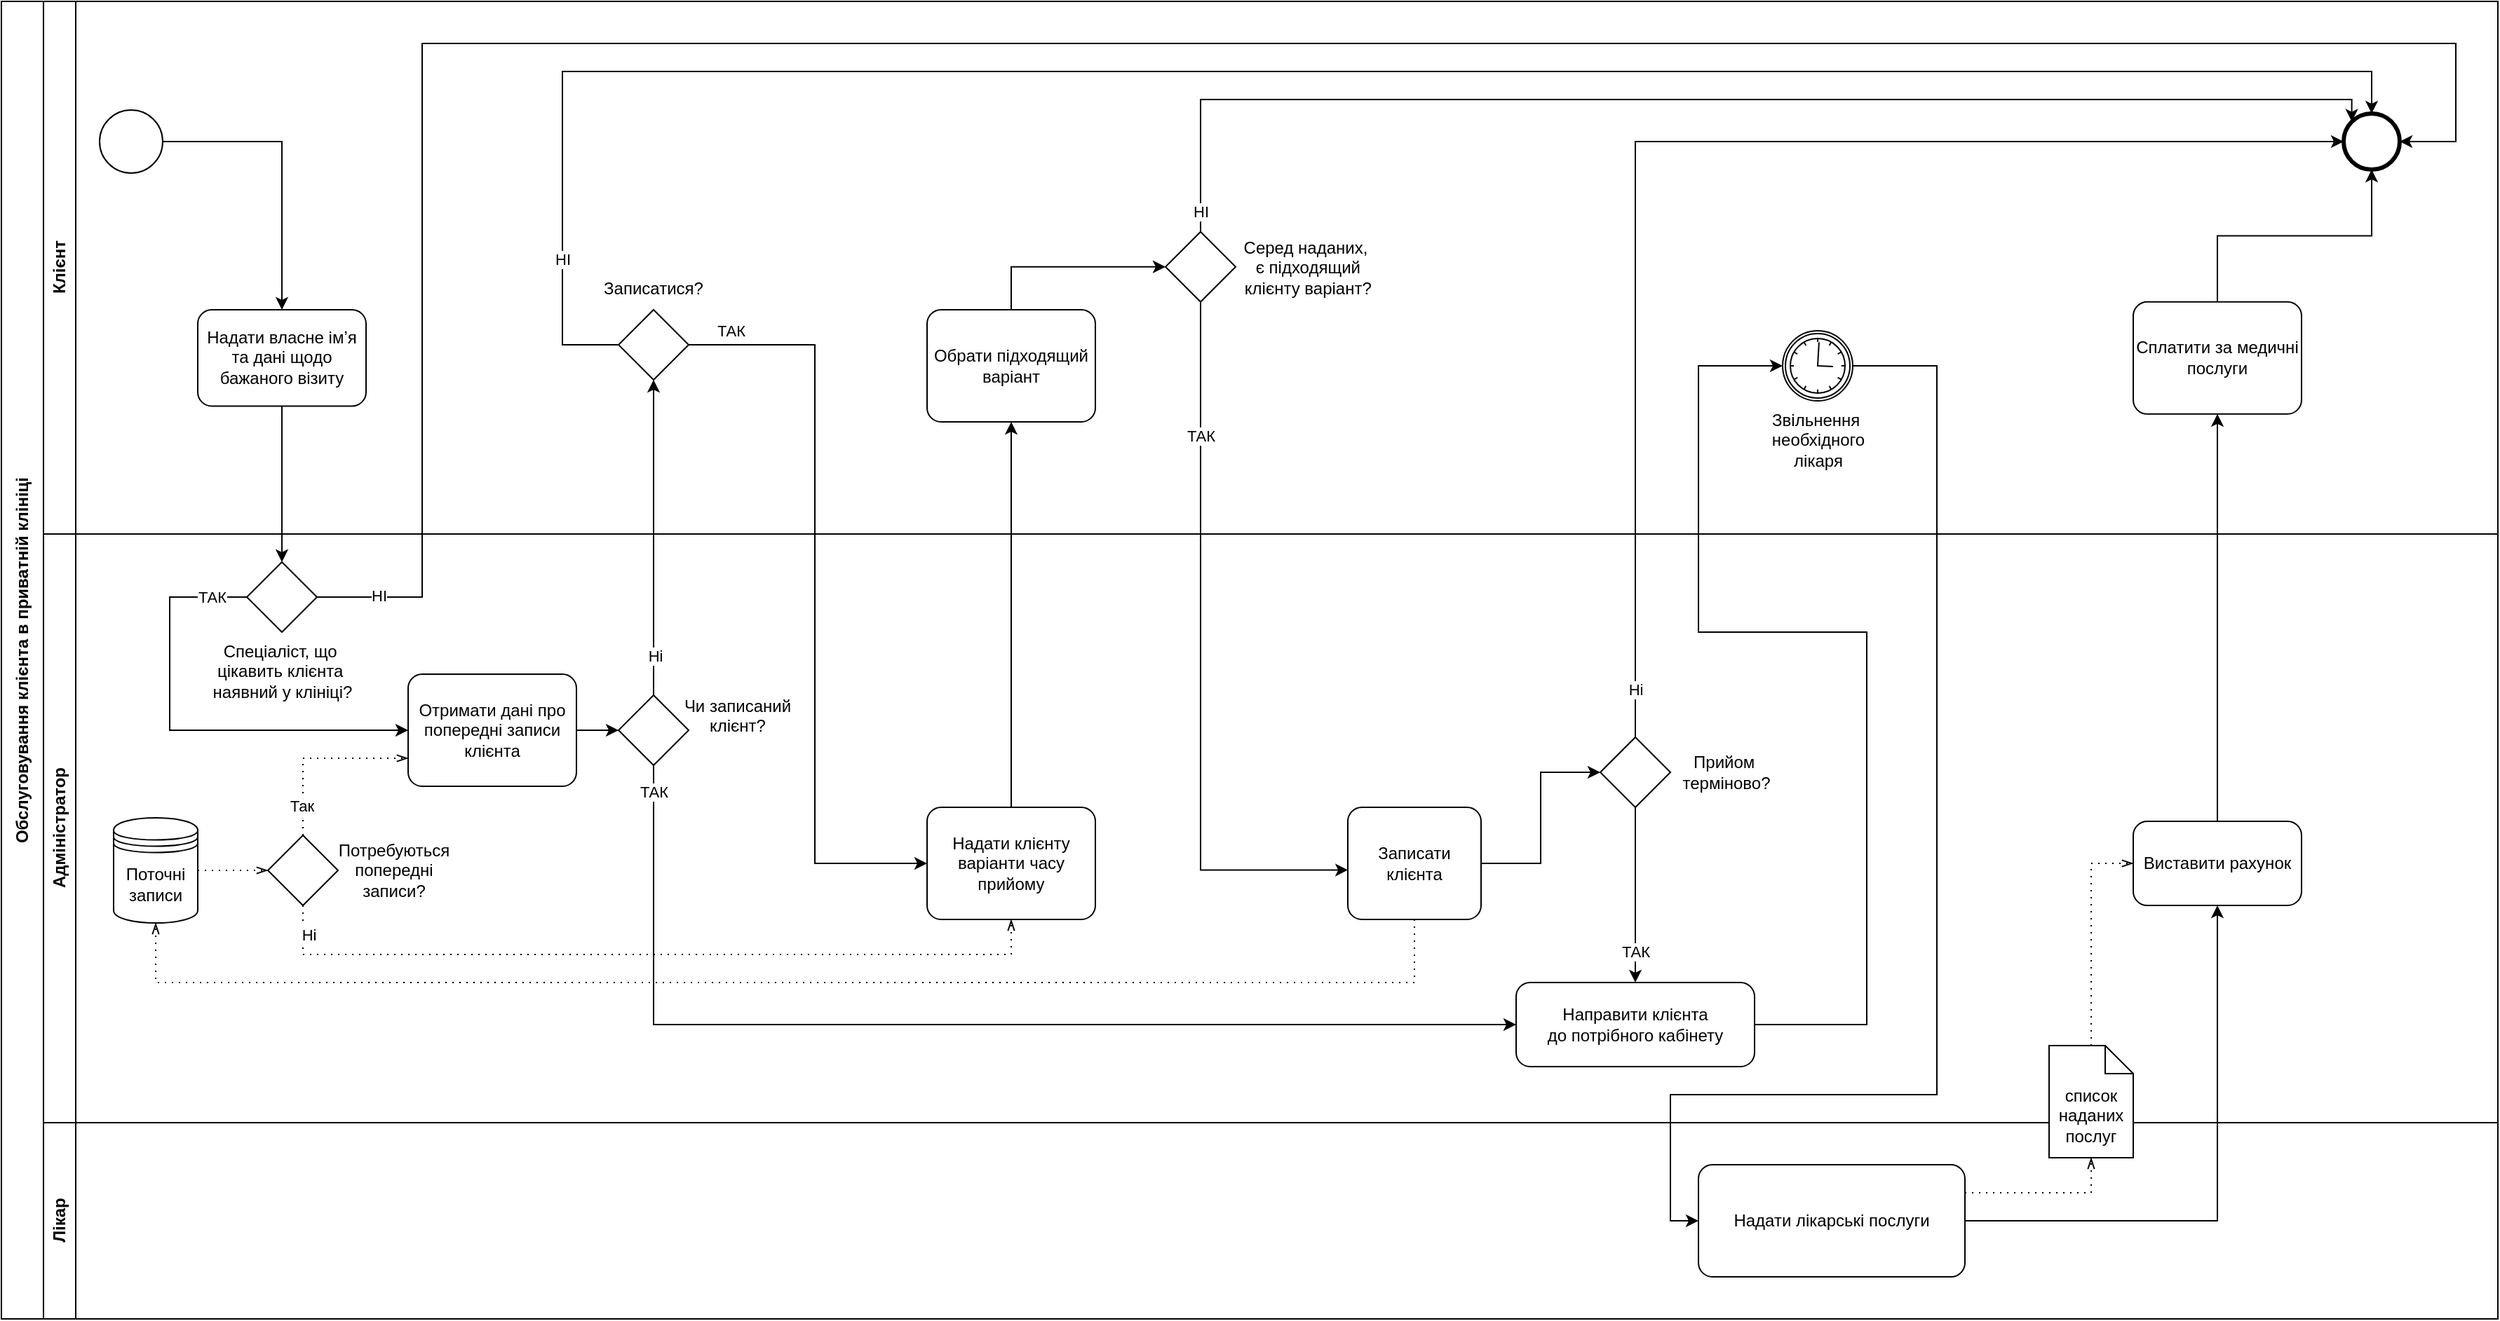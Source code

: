 <mxfile version="24.8.0">
  <diagram name="Page-1" id="MSCW-9dE7qh8vfJJj044">
    <mxGraphModel dx="2950" dy="1054" grid="1" gridSize="10" guides="1" tooltips="1" connect="1" arrows="1" fold="1" page="1" pageScale="1" pageWidth="850" pageHeight="1100" background="#FFFFFF" math="0" shadow="0">
      <root>
        <mxCell id="0" />
        <mxCell id="1" parent="0" />
        <mxCell id="xjrHw5djb0DCYXlBwaf7-1" value="Обслуговування клієнта в приватній клініці" style="swimlane;horizontal=0;whiteSpace=wrap;html=1;startSize=30;" parent="1" vertex="1">
          <mxGeometry x="-850" y="80" width="1780" height="940" as="geometry" />
        </mxCell>
        <mxCell id="xjrHw5djb0DCYXlBwaf7-5" value="Лікар" style="swimlane;horizontal=0;whiteSpace=wrap;html=1;" parent="xjrHw5djb0DCYXlBwaf7-1" vertex="1">
          <mxGeometry x="30" y="800" width="1750" height="140" as="geometry" />
        </mxCell>
        <mxCell id="xjrHw5djb0DCYXlBwaf7-60" value="Надати лікарські послуги" style="points=[[0.25,0,0],[0.5,0,0],[0.75,0,0],[1,0.25,0],[1,0.5,0],[1,0.75,0],[0.75,1,0],[0.5,1,0],[0.25,1,0],[0,0.75,0],[0,0.5,0],[0,0.25,0]];shape=mxgraph.bpmn.task;whiteSpace=wrap;rectStyle=rounded;size=10;html=1;container=1;expand=0;collapsible=0;taskMarker=abstract;" parent="xjrHw5djb0DCYXlBwaf7-5" vertex="1">
          <mxGeometry x="1180" y="30" width="190" height="80" as="geometry" />
        </mxCell>
        <mxCell id="xjrHw5djb0DCYXlBwaf7-69" style="edgeStyle=orthogonalEdgeStyle;rounded=0;orthogonalLoop=1;jettySize=auto;html=1;entryX=0.5;entryY=1;entryDx=0;entryDy=0;entryPerimeter=0;" parent="xjrHw5djb0DCYXlBwaf7-1" source="xjrHw5djb0DCYXlBwaf7-60" target="xjrHw5djb0DCYXlBwaf7-68" edge="1">
          <mxGeometry relative="1" as="geometry" />
        </mxCell>
        <mxCell id="xjrHw5djb0DCYXlBwaf7-76" style="edgeStyle=orthogonalEdgeStyle;rounded=0;orthogonalLoop=1;jettySize=auto;html=1;exitX=1;exitY=0.5;exitDx=0;exitDy=0;exitPerimeter=0;entryX=0;entryY=0.5;entryDx=0;entryDy=0;entryPerimeter=0;" parent="xjrHw5djb0DCYXlBwaf7-1" source="xjrHw5djb0DCYXlBwaf7-74" target="xjrHw5djb0DCYXlBwaf7-60" edge="1">
          <mxGeometry relative="1" as="geometry">
            <Array as="points">
              <mxPoint x="1380" y="260" />
              <mxPoint x="1380" y="780" />
              <mxPoint x="1190" y="780" />
              <mxPoint x="1190" y="870" />
            </Array>
          </mxGeometry>
        </mxCell>
        <mxCell id="xjrHw5djb0DCYXlBwaf7-171" style="edgeStyle=orthogonalEdgeStyle;rounded=0;orthogonalLoop=1;jettySize=auto;html=1;exitX=0.5;exitY=0;exitDx=0;exitDy=0;exitPerimeter=0;entryX=0.5;entryY=1;entryDx=0;entryDy=0;entryPerimeter=0;" parent="xjrHw5djb0DCYXlBwaf7-1" source="xjrHw5djb0DCYXlBwaf7-68" target="xjrHw5djb0DCYXlBwaf7-71" edge="1">
          <mxGeometry relative="1" as="geometry">
            <mxPoint x="1620" y="332.5" as="targetPoint" />
          </mxGeometry>
        </mxCell>
        <mxCell id="QSjb2e7x4kw5XjlOOF0j-12" style="edgeStyle=orthogonalEdgeStyle;rounded=0;orthogonalLoop=1;jettySize=auto;html=1;exitX=0.5;exitY=0;exitDx=0;exitDy=0;exitPerimeter=0;entryX=0.5;entryY=1;entryDx=0;entryDy=0;entryPerimeter=0;" parent="xjrHw5djb0DCYXlBwaf7-1" source="QSjb2e7x4kw5XjlOOF0j-8" target="QSjb2e7x4kw5XjlOOF0j-11" edge="1">
          <mxGeometry relative="1" as="geometry">
            <Array as="points">
              <mxPoint x="720" y="420" />
              <mxPoint x="720" y="420" />
            </Array>
          </mxGeometry>
        </mxCell>
        <mxCell id="QSjb2e7x4kw5XjlOOF0j-16" style="edgeStyle=orthogonalEdgeStyle;rounded=0;orthogonalLoop=1;jettySize=auto;html=1;exitX=0.5;exitY=1;exitDx=0;exitDy=0;exitPerimeter=0;entryX=0.001;entryY=0.559;entryDx=0;entryDy=0;entryPerimeter=0;" parent="xjrHw5djb0DCYXlBwaf7-1" source="QSjb2e7x4kw5XjlOOF0j-13" target="xjrHw5djb0DCYXlBwaf7-101" edge="1">
          <mxGeometry relative="1" as="geometry" />
        </mxCell>
        <mxCell id="QSjb2e7x4kw5XjlOOF0j-17" value="ТАК" style="edgeLabel;html=1;align=center;verticalAlign=middle;resizable=0;points=[];" parent="QSjb2e7x4kw5XjlOOF0j-16" vertex="1" connectable="0">
          <mxGeometry x="-0.787" y="-1" relative="1" as="geometry">
            <mxPoint x="1" y="41" as="offset" />
          </mxGeometry>
        </mxCell>
        <mxCell id="xjrHw5djb0DCYXlBwaf7-4" value="Клієнт" style="swimlane;horizontal=0;whiteSpace=wrap;html=1;" parent="xjrHw5djb0DCYXlBwaf7-1" vertex="1">
          <mxGeometry x="30" width="1750" height="380" as="geometry" />
        </mxCell>
        <mxCell id="QSjb2e7x4kw5XjlOOF0j-55" style="edgeStyle=orthogonalEdgeStyle;rounded=0;orthogonalLoop=1;jettySize=auto;html=1;exitX=1;exitY=0.5;exitDx=0;exitDy=0;" parent="xjrHw5djb0DCYXlBwaf7-4" source="xjrHw5djb0DCYXlBwaf7-6" target="xjrHw5djb0DCYXlBwaf7-8" edge="1">
          <mxGeometry relative="1" as="geometry" />
        </mxCell>
        <mxCell id="xjrHw5djb0DCYXlBwaf7-6" value="" style="ellipse;whiteSpace=wrap;html=1;aspect=fixed;" parent="xjrHw5djb0DCYXlBwaf7-4" vertex="1">
          <mxGeometry x="40" y="77.5" width="45" height="45" as="geometry" />
        </mxCell>
        <mxCell id="xjrHw5djb0DCYXlBwaf7-8" value="Надати власне імʼя та дані щодо бажаного візиту" style="points=[[0.25,0,0],[0.5,0,0],[0.75,0,0],[1,0.25,0],[1,0.5,0],[1,0.75,0],[0.75,1,0],[0.5,1,0],[0.25,1,0],[0,0.75,0],[0,0.5,0],[0,0.25,0]];shape=mxgraph.bpmn.task;whiteSpace=wrap;rectStyle=rounded;size=10;html=1;container=1;expand=0;collapsible=0;taskMarker=abstract;" parent="xjrHw5djb0DCYXlBwaf7-4" vertex="1">
          <mxGeometry x="110" y="220" width="120" height="68.75" as="geometry" />
        </mxCell>
        <mxCell id="xjrHw5djb0DCYXlBwaf7-35" value="" style="points=[[0.145,0.145,0],[0.5,0,0],[0.855,0.145,0],[1,0.5,0],[0.855,0.855,0],[0.5,1,0],[0.145,0.855,0],[0,0.5,0]];shape=mxgraph.bpmn.event;html=1;verticalLabelPosition=bottom;labelBackgroundColor=#ffffff;verticalAlign=top;align=center;perimeter=ellipsePerimeter;outlineConnect=0;aspect=fixed;outline=end;symbol=terminate2;" parent="xjrHw5djb0DCYXlBwaf7-4" vertex="1">
          <mxGeometry x="1640" y="80" width="40" height="40" as="geometry" />
        </mxCell>
        <mxCell id="xjrHw5djb0DCYXlBwaf7-36" value="" style="points=[[0.25,0.25,0],[0.5,0,0],[0.75,0.25,0],[1,0.5,0],[0.75,0.75,0],[0.5,1,0],[0.25,0.75,0],[0,0.5,0]];shape=mxgraph.bpmn.gateway2;html=1;verticalLabelPosition=bottom;labelBackgroundColor=#ffffff;verticalAlign=top;align=center;perimeter=rhombusPerimeter;outlineConnect=0;outline=none;symbol=none;" parent="xjrHw5djb0DCYXlBwaf7-4" vertex="1">
          <mxGeometry x="410" y="220" width="50" height="50" as="geometry" />
        </mxCell>
        <mxCell id="xjrHw5djb0DCYXlBwaf7-71" value="Сплатити за медичні послуги" style="points=[[0.25,0,0],[0.5,0,0],[0.75,0,0],[1,0.25,0],[1,0.5,0],[1,0.75,0],[0.75,1,0],[0.5,1,0],[0.25,1,0],[0,0.75,0],[0,0.5,0],[0,0.25,0]];shape=mxgraph.bpmn.task;whiteSpace=wrap;rectStyle=rounded;size=10;html=1;container=1;expand=0;collapsible=0;taskMarker=abstract;" parent="xjrHw5djb0DCYXlBwaf7-4" vertex="1">
          <mxGeometry x="1490" y="214.38" width="120" height="80" as="geometry" />
        </mxCell>
        <mxCell id="xjrHw5djb0DCYXlBwaf7-74" value="&lt;div&gt;Звільнення&amp;nbsp;&lt;/div&gt;&lt;div&gt;необхідного&lt;/div&gt;&lt;div&gt;лікаря&lt;br&gt;&lt;/div&gt;" style="points=[[0.145,0.145,0],[0.5,0,0],[0.855,0.145,0],[1,0.5,0],[0.855,0.855,0],[0.5,1,0],[0.145,0.855,0],[0,0.5,0]];shape=mxgraph.bpmn.event;html=1;verticalLabelPosition=bottom;labelBackgroundColor=#ffffff;verticalAlign=top;align=center;perimeter=ellipsePerimeter;outlineConnect=0;aspect=fixed;outline=boundInt;symbol=timer;" parent="xjrHw5djb0DCYXlBwaf7-4" vertex="1">
          <mxGeometry x="1240" y="235" width="50" height="50" as="geometry" />
        </mxCell>
        <mxCell id="QSjb2e7x4kw5XjlOOF0j-11" value="Обрати підходящий варіант" style="points=[[0.25,0,0],[0.5,0,0],[0.75,0,0],[1,0.25,0],[1,0.5,0],[1,0.75,0],[0.75,1,0],[0.5,1,0],[0.25,1,0],[0,0.75,0],[0,0.5,0],[0,0.25,0]];shape=mxgraph.bpmn.task;whiteSpace=wrap;rectStyle=rounded;size=10;html=1;container=1;expand=0;collapsible=0;taskMarker=abstract;" parent="xjrHw5djb0DCYXlBwaf7-4" vertex="1">
          <mxGeometry x="630" y="220" width="120" height="80" as="geometry" />
        </mxCell>
        <mxCell id="tpVktVkWsgRthcKNyYgo-30" style="edgeStyle=orthogonalEdgeStyle;rounded=0;orthogonalLoop=1;jettySize=auto;html=1;exitX=0.5;exitY=0;exitDx=0;exitDy=0;exitPerimeter=0;entryX=0.145;entryY=0.145;entryDx=0;entryDy=0;entryPerimeter=0;" parent="xjrHw5djb0DCYXlBwaf7-4" source="QSjb2e7x4kw5XjlOOF0j-13" target="xjrHw5djb0DCYXlBwaf7-35" edge="1">
          <mxGeometry relative="1" as="geometry">
            <mxPoint x="1325" y="125" as="targetPoint" />
            <Array as="points">
              <mxPoint x="825" y="70" />
              <mxPoint x="1646" y="70" />
            </Array>
          </mxGeometry>
        </mxCell>
        <mxCell id="tpVktVkWsgRthcKNyYgo-38" value="НІ" style="edgeLabel;html=1;align=center;verticalAlign=middle;resizable=0;points=[];" parent="tpVktVkWsgRthcKNyYgo-30" vertex="1" connectable="0">
          <mxGeometry x="-0.77" y="-4" relative="1" as="geometry">
            <mxPoint x="-13" y="76" as="offset" />
          </mxGeometry>
        </mxCell>
        <mxCell id="QSjb2e7x4kw5XjlOOF0j-13" value="" style="points=[[0.25,0.25,0],[0.5,0,0],[0.75,0.25,0],[1,0.5,0],[0.75,0.75,0],[0.5,1,0],[0.25,0.75,0],[0,0.5,0]];shape=mxgraph.bpmn.gateway2;html=1;verticalLabelPosition=bottom;labelBackgroundColor=#ffffff;verticalAlign=top;align=center;perimeter=rhombusPerimeter;outlineConnect=0;outline=none;symbol=none;" parent="xjrHw5djb0DCYXlBwaf7-4" vertex="1">
          <mxGeometry x="800" y="164.38" width="50" height="50" as="geometry" />
        </mxCell>
        <mxCell id="tpVktVkWsgRthcKNyYgo-12" style="edgeStyle=orthogonalEdgeStyle;rounded=0;orthogonalLoop=1;jettySize=auto;html=1;exitX=0.5;exitY=0;exitDx=0;exitDy=0;exitPerimeter=0;entryX=0;entryY=0.5;entryDx=0;entryDy=0;entryPerimeter=0;" parent="xjrHw5djb0DCYXlBwaf7-4" source="QSjb2e7x4kw5XjlOOF0j-11" target="QSjb2e7x4kw5XjlOOF0j-13" edge="1">
          <mxGeometry relative="1" as="geometry" />
        </mxCell>
        <mxCell id="tpVktVkWsgRthcKNyYgo-16" style="edgeStyle=orthogonalEdgeStyle;rounded=0;orthogonalLoop=1;jettySize=auto;html=1;exitX=0;exitY=0.5;exitDx=0;exitDy=0;exitPerimeter=0;entryX=0.5;entryY=0;entryDx=0;entryDy=0;entryPerimeter=0;" parent="xjrHw5djb0DCYXlBwaf7-4" source="xjrHw5djb0DCYXlBwaf7-36" target="xjrHw5djb0DCYXlBwaf7-35" edge="1">
          <mxGeometry relative="1" as="geometry">
            <Array as="points">
              <mxPoint x="370" y="245" />
              <mxPoint x="370" y="50" />
              <mxPoint x="1660" y="50" />
            </Array>
            <mxPoint x="1300" y="100" as="targetPoint" />
          </mxGeometry>
        </mxCell>
        <mxCell id="tpVktVkWsgRthcKNyYgo-18" value="НІ" style="edgeLabel;html=1;align=center;verticalAlign=middle;resizable=0;points=[];" parent="tpVktVkWsgRthcKNyYgo-16" vertex="1" connectable="0">
          <mxGeometry x="-0.87" y="-4" relative="1" as="geometry">
            <mxPoint x="-4" as="offset" />
          </mxGeometry>
        </mxCell>
        <mxCell id="tpVktVkWsgRthcKNyYgo-44" style="edgeStyle=orthogonalEdgeStyle;rounded=0;orthogonalLoop=1;jettySize=auto;html=1;exitX=0.5;exitY=0;exitDx=0;exitDy=0;exitPerimeter=0;entryX=0.5;entryY=1;entryDx=0;entryDy=0;entryPerimeter=0;" parent="xjrHw5djb0DCYXlBwaf7-4" source="xjrHw5djb0DCYXlBwaf7-71" target="xjrHw5djb0DCYXlBwaf7-35" edge="1">
          <mxGeometry relative="1" as="geometry">
            <mxPoint x="1550" y="125" as="targetPoint" />
          </mxGeometry>
        </mxCell>
        <mxCell id="a-5kQDdo1d1U8QdVTfVq-1" value="Записатися?" style="text;html=1;align=center;verticalAlign=middle;whiteSpace=wrap;rounded=0;" vertex="1" parent="xjrHw5djb0DCYXlBwaf7-4">
          <mxGeometry x="405" y="190" width="60" height="30" as="geometry" />
        </mxCell>
        <mxCell id="a-5kQDdo1d1U8QdVTfVq-4" value="&lt;div&gt;Серед наданих,&lt;/div&gt;&lt;div&gt;&amp;nbsp;є підходящий&lt;/div&gt;&lt;div&gt;&amp;nbsp;клієнту варіант?&lt;/div&gt;" style="text;html=1;align=center;verticalAlign=middle;whiteSpace=wrap;rounded=0;" vertex="1" parent="xjrHw5djb0DCYXlBwaf7-4">
          <mxGeometry x="840" y="175" width="120" height="30" as="geometry" />
        </mxCell>
        <mxCell id="xjrHw5djb0DCYXlBwaf7-2" value="Адміністратор" style="swimlane;horizontal=0;whiteSpace=wrap;html=1;" parent="xjrHw5djb0DCYXlBwaf7-1" vertex="1">
          <mxGeometry x="30" y="380" width="1750" height="420" as="geometry" />
        </mxCell>
        <mxCell id="xjrHw5djb0DCYXlBwaf7-12" value="Отримати дані про попередні записи клієнта" style="points=[[0.25,0,0],[0.5,0,0],[0.75,0,0],[1,0.25,0],[1,0.5,0],[1,0.75,0],[0.75,1,0],[0.5,1,0],[0.25,1,0],[0,0.75,0],[0,0.5,0],[0,0.25,0]];shape=mxgraph.bpmn.task;whiteSpace=wrap;rectStyle=rounded;size=10;html=1;container=1;expand=0;collapsible=0;taskMarker=abstract;" parent="xjrHw5djb0DCYXlBwaf7-2" vertex="1">
          <mxGeometry x="260" y="100" width="120" height="80" as="geometry" />
        </mxCell>
        <mxCell id="xjrHw5djb0DCYXlBwaf7-22" value="" style="shape=datastore;html=1;labelPosition=center;verticalLabelPosition=bottom;align=center;verticalAlign=top;" parent="xjrHw5djb0DCYXlBwaf7-2" vertex="1">
          <mxGeometry x="50" y="202.5" width="60" height="75" as="geometry" />
        </mxCell>
        <mxCell id="xjrHw5djb0DCYXlBwaf7-25" value="" style="points=[[0.25,0.25,0],[0.5,0,0],[0.75,0.25,0],[1,0.5,0],[0.75,0.75,0],[0.5,1,0],[0.25,0.75,0],[0,0.5,0]];shape=mxgraph.bpmn.gateway2;html=1;verticalLabelPosition=bottom;labelBackgroundColor=#ffffff;verticalAlign=top;align=center;perimeter=rhombusPerimeter;outlineConnect=0;outline=none;symbol=none;" parent="xjrHw5djb0DCYXlBwaf7-2" vertex="1">
          <mxGeometry x="410" y="115" width="50" height="50" as="geometry" />
        </mxCell>
        <mxCell id="xjrHw5djb0DCYXlBwaf7-45" value="&lt;div&gt;Спеціаліст, що&amp;nbsp;&lt;/div&gt;&lt;div&gt;цікавить клієнта&amp;nbsp;&lt;/div&gt;&lt;div&gt;наявний у клініці?&lt;/div&gt;" style="points=[[0.25,0.25,0],[0.5,0,0],[0.75,0.25,0],[1,0.5,0],[0.75,0.75,0],[0.5,1,0],[0.25,0.75,0],[0,0.5,0]];shape=mxgraph.bpmn.gateway2;html=1;verticalLabelPosition=bottom;labelBackgroundColor=#ffffff;verticalAlign=top;align=center;perimeter=rhombusPerimeter;outlineConnect=0;outline=none;symbol=none;" parent="xjrHw5djb0DCYXlBwaf7-2" vertex="1">
          <mxGeometry x="145" y="20" width="50" height="50" as="geometry" />
        </mxCell>
        <mxCell id="xjrHw5djb0DCYXlBwaf7-53" value="" style="edgeStyle=elbowEdgeStyle;fontSize=12;html=1;endFill=0;startFill=0;endSize=6;startSize=6;dashed=1;dashPattern=1 4;endArrow=openThin;startArrow=none;rounded=0;entryX=0.5;entryY=1;entryDx=0;entryDy=0;entryPerimeter=0;" parent="xjrHw5djb0DCYXlBwaf7-2" target="QSjb2e7x4kw5XjlOOF0j-8" edge="1">
          <mxGeometry width="160" relative="1" as="geometry">
            <mxPoint x="530" y="300" as="sourcePoint" />
            <mxPoint x="890" y="287.5" as="targetPoint" />
            <Array as="points">
              <mxPoint x="690" y="290" />
            </Array>
          </mxGeometry>
        </mxCell>
        <mxCell id="xjrHw5djb0DCYXlBwaf7-68" value="Виставити рахунок" style="points=[[0.25,0,0],[0.5,0,0],[0.75,0,0],[1,0.25,0],[1,0.5,0],[1,0.75,0],[0.75,1,0],[0.5,1,0],[0.25,1,0],[0,0.75,0],[0,0.5,0],[0,0.25,0]];shape=mxgraph.bpmn.task;whiteSpace=wrap;rectStyle=rounded;size=10;html=1;container=1;expand=0;collapsible=0;taskMarker=abstract;" parent="xjrHw5djb0DCYXlBwaf7-2" vertex="1">
          <mxGeometry x="1490" y="205" width="120" height="60" as="geometry" />
        </mxCell>
        <mxCell id="xjrHw5djb0DCYXlBwaf7-101" value="Записати клієнта" style="points=[[0.25,0,0],[0.5,0,0],[0.75,0,0],[1,0.25,0],[1,0.5,0],[1,0.75,0],[0.75,1,0],[0.5,1,0],[0.25,1,0],[0,0.75,0],[0,0.5,0],[0,0.25,0]];shape=mxgraph.bpmn.task;whiteSpace=wrap;rectStyle=rounded;size=10;html=1;container=1;expand=0;collapsible=0;taskMarker=abstract;" parent="xjrHw5djb0DCYXlBwaf7-2" vertex="1">
          <mxGeometry x="930" y="195" width="95" height="80" as="geometry" />
        </mxCell>
        <mxCell id="xjrHw5djb0DCYXlBwaf7-105" value="" style="edgeStyle=elbowEdgeStyle;fontSize=12;html=1;endFill=0;startFill=0;endSize=6;startSize=6;dashed=1;dashPattern=1 4;endArrow=openThin;startArrow=none;rounded=0;entryX=0.5;entryY=1;entryDx=0;entryDy=0;exitX=0.5;exitY=1;exitDx=0;exitDy=0;exitPerimeter=0;" parent="xjrHw5djb0DCYXlBwaf7-2" source="xjrHw5djb0DCYXlBwaf7-101" target="xjrHw5djb0DCYXlBwaf7-22" edge="1">
          <mxGeometry width="160" relative="1" as="geometry">
            <mxPoint x="530" y="150" as="sourcePoint" />
            <mxPoint x="690" y="150" as="targetPoint" />
            <Array as="points">
              <mxPoint x="660" y="320" />
            </Array>
          </mxGeometry>
        </mxCell>
        <mxCell id="xjrHw5djb0DCYXlBwaf7-109" value="" style="points=[[0.25,0.25,0],[0.5,0,0],[0.75,0.25,0],[1,0.5,0],[0.75,0.75,0],[0.5,1,0],[0.25,0.75,0],[0,0.5,0]];shape=mxgraph.bpmn.gateway2;html=1;verticalLabelPosition=bottom;labelBackgroundColor=#ffffff;verticalAlign=top;align=center;perimeter=rhombusPerimeter;outlineConnect=0;outline=none;symbol=none;" parent="xjrHw5djb0DCYXlBwaf7-2" vertex="1">
          <mxGeometry x="1110" y="145" width="50" height="50" as="geometry" />
        </mxCell>
        <mxCell id="xjrHw5djb0DCYXlBwaf7-142" style="edgeStyle=orthogonalEdgeStyle;rounded=0;orthogonalLoop=1;jettySize=auto;html=1;exitX=1;exitY=0.5;exitDx=0;exitDy=0;exitPerimeter=0;entryX=0;entryY=0.5;entryDx=0;entryDy=0;entryPerimeter=0;" parent="xjrHw5djb0DCYXlBwaf7-2" source="xjrHw5djb0DCYXlBwaf7-101" target="xjrHw5djb0DCYXlBwaf7-109" edge="1">
          <mxGeometry relative="1" as="geometry" />
        </mxCell>
        <mxCell id="QSjb2e7x4kw5XjlOOF0j-2" style="edgeStyle=orthogonalEdgeStyle;rounded=0;orthogonalLoop=1;jettySize=auto;html=1;exitX=0.5;exitY=1;exitDx=0;exitDy=0;exitPerimeter=0;entryX=0.5;entryY=0;entryDx=0;entryDy=0;entryPerimeter=0;" parent="xjrHw5djb0DCYXlBwaf7-2" source="xjrHw5djb0DCYXlBwaf7-109" target="QSjb2e7x4kw5XjlOOF0j-44" edge="1">
          <mxGeometry relative="1" as="geometry">
            <mxPoint x="1305" y="320" as="targetPoint" />
          </mxGeometry>
        </mxCell>
        <mxCell id="QSjb2e7x4kw5XjlOOF0j-3" value="ТАК" style="edgeLabel;html=1;align=center;verticalAlign=middle;resizable=0;points=[];" parent="QSjb2e7x4kw5XjlOOF0j-2" vertex="1" connectable="0">
          <mxGeometry x="0.26" y="4" relative="1" as="geometry">
            <mxPoint x="-4" y="24" as="offset" />
          </mxGeometry>
        </mxCell>
        <mxCell id="QSjb2e7x4kw5XjlOOF0j-8" value="Надати клієнту варіанти часу прийому" style="points=[[0.25,0,0],[0.5,0,0],[0.75,0,0],[1,0.25,0],[1,0.5,0],[1,0.75,0],[0.75,1,0],[0.5,1,0],[0.25,1,0],[0,0.75,0],[0,0.5,0],[0,0.25,0]];shape=mxgraph.bpmn.task;whiteSpace=wrap;rectStyle=rounded;size=10;html=1;container=1;expand=0;collapsible=0;taskMarker=abstract;" parent="xjrHw5djb0DCYXlBwaf7-2" vertex="1">
          <mxGeometry x="630" y="195" width="120" height="80" as="geometry" />
        </mxCell>
        <mxCell id="QSjb2e7x4kw5XjlOOF0j-44" value="&lt;div&gt;Направити клієнта&lt;/div&gt;&lt;div&gt;до потрібного кабінету&lt;br&gt;&lt;/div&gt;" style="points=[[0.25,0,0],[0.5,0,0],[0.75,0,0],[1,0.25,0],[1,0.5,0],[1,0.75,0],[0.75,1,0],[0.5,1,0],[0.25,1,0],[0,0.75,0],[0,0.5,0],[0,0.25,0]];shape=mxgraph.bpmn.task;whiteSpace=wrap;rectStyle=rounded;size=10;html=1;container=1;expand=0;collapsible=0;taskMarker=abstract;" parent="xjrHw5djb0DCYXlBwaf7-2" vertex="1">
          <mxGeometry x="1050" y="320" width="170" height="60" as="geometry" />
        </mxCell>
        <mxCell id="QSjb2e7x4kw5XjlOOF0j-45" style="edgeStyle=orthogonalEdgeStyle;rounded=0;orthogonalLoop=1;jettySize=auto;html=1;exitX=0.5;exitY=1;exitDx=0;exitDy=0;exitPerimeter=0;entryX=0;entryY=0.5;entryDx=0;entryDy=0;entryPerimeter=0;" parent="xjrHw5djb0DCYXlBwaf7-2" source="xjrHw5djb0DCYXlBwaf7-25" target="QSjb2e7x4kw5XjlOOF0j-44" edge="1">
          <mxGeometry relative="1" as="geometry">
            <Array as="points">
              <mxPoint x="435" y="350" />
            </Array>
          </mxGeometry>
        </mxCell>
        <mxCell id="tpVktVkWsgRthcKNyYgo-5" value="ТАК" style="edgeLabel;html=1;align=center;verticalAlign=middle;resizable=0;points=[];" parent="QSjb2e7x4kw5XjlOOF0j-45" vertex="1" connectable="0">
          <mxGeometry x="-0.952" relative="1" as="geometry">
            <mxPoint as="offset" />
          </mxGeometry>
        </mxCell>
        <mxCell id="tpVktVkWsgRthcKNyYgo-2" style="edgeStyle=orthogonalEdgeStyle;rounded=0;orthogonalLoop=1;jettySize=auto;html=1;exitX=0;exitY=0.5;exitDx=0;exitDy=0;exitPerimeter=0;entryX=0;entryY=0.5;entryDx=0;entryDy=0;entryPerimeter=0;" parent="xjrHw5djb0DCYXlBwaf7-2" source="xjrHw5djb0DCYXlBwaf7-45" target="xjrHw5djb0DCYXlBwaf7-12" edge="1">
          <mxGeometry relative="1" as="geometry">
            <Array as="points">
              <mxPoint x="90" y="45" />
              <mxPoint x="90" y="140" />
            </Array>
          </mxGeometry>
        </mxCell>
        <mxCell id="tpVktVkWsgRthcKNyYgo-3" value="ТАК" style="edgeLabel;html=1;align=center;verticalAlign=middle;resizable=0;points=[];" parent="tpVktVkWsgRthcKNyYgo-2" vertex="1" connectable="0">
          <mxGeometry x="-0.865" relative="1" as="geometry">
            <mxPoint x="-4" as="offset" />
          </mxGeometry>
        </mxCell>
        <mxCell id="tpVktVkWsgRthcKNyYgo-4" style="edgeStyle=orthogonalEdgeStyle;rounded=0;orthogonalLoop=1;jettySize=auto;html=1;exitX=1;exitY=0.5;exitDx=0;exitDy=0;exitPerimeter=0;entryX=0;entryY=0.5;entryDx=0;entryDy=0;entryPerimeter=0;" parent="xjrHw5djb0DCYXlBwaf7-2" source="xjrHw5djb0DCYXlBwaf7-12" target="xjrHw5djb0DCYXlBwaf7-25" edge="1">
          <mxGeometry relative="1" as="geometry" />
        </mxCell>
        <mxCell id="xjrHw5djb0DCYXlBwaf7-70" value="" style="edgeStyle=elbowEdgeStyle;fontSize=12;html=1;endFill=0;startFill=0;endSize=6;startSize=6;dashed=1;dashPattern=1 4;endArrow=openThin;startArrow=none;rounded=0;entryX=0;entryY=0.5;entryDx=0;entryDy=0;entryPerimeter=0;exitX=0.5;exitY=0;exitDx=0;exitDy=0;exitPerimeter=0;" parent="xjrHw5djb0DCYXlBwaf7-2" source="xjrHw5djb0DCYXlBwaf7-64" target="xjrHw5djb0DCYXlBwaf7-68" edge="1">
          <mxGeometry width="160" relative="1" as="geometry">
            <mxPoint x="1310" y="230" as="sourcePoint" />
            <mxPoint x="1470" y="230" as="targetPoint" />
            <Array as="points">
              <mxPoint x="1460" y="310" />
            </Array>
          </mxGeometry>
        </mxCell>
        <mxCell id="xjrHw5djb0DCYXlBwaf7-64" value="" style="shape=mxgraph.bpmn.data;labelPosition=center;verticalLabelPosition=bottom;align=center;verticalAlign=top;size=20;html=1;" parent="xjrHw5djb0DCYXlBwaf7-2" vertex="1">
          <mxGeometry x="1430" y="365" width="60" height="80" as="geometry" />
        </mxCell>
        <mxCell id="a-5kQDdo1d1U8QdVTfVq-6" value="&lt;div&gt;Прийом&amp;nbsp;&lt;/div&gt;&lt;div&gt;терміново?&lt;/div&gt;" style="text;html=1;align=center;verticalAlign=middle;whiteSpace=wrap;rounded=0;" vertex="1" parent="xjrHw5djb0DCYXlBwaf7-2">
          <mxGeometry x="1170" y="155" width="60" height="30" as="geometry" />
        </mxCell>
        <mxCell id="a-5kQDdo1d1U8QdVTfVq-7" value="" style="points=[[0.25,0.25,0],[0.5,0,0],[0.75,0.25,0],[1,0.5,0],[0.75,0.75,0],[0.5,1,0],[0.25,0.75,0],[0,0.5,0]];shape=mxgraph.bpmn.gateway2;html=1;verticalLabelPosition=bottom;labelBackgroundColor=#ffffff;verticalAlign=top;align=center;perimeter=rhombusPerimeter;outlineConnect=0;outline=none;symbol=none;" vertex="1" parent="xjrHw5djb0DCYXlBwaf7-2">
          <mxGeometry x="160" y="215" width="50" height="50" as="geometry" />
        </mxCell>
        <mxCell id="a-5kQDdo1d1U8QdVTfVq-8" value="" style="edgeStyle=elbowEdgeStyle;fontSize=12;html=1;endFill=0;startFill=0;endSize=6;startSize=6;dashed=1;dashPattern=1 4;endArrow=openThin;startArrow=none;rounded=0;exitX=1;exitY=0.5;exitDx=0;exitDy=0;entryX=0;entryY=0.5;entryDx=0;entryDy=0;entryPerimeter=0;" edge="1" parent="xjrHw5djb0DCYXlBwaf7-2" source="xjrHw5djb0DCYXlBwaf7-22" target="a-5kQDdo1d1U8QdVTfVq-7">
          <mxGeometry width="160" relative="1" as="geometry">
            <mxPoint x="250" y="220" as="sourcePoint" />
            <mxPoint x="410" y="220" as="targetPoint" />
          </mxGeometry>
        </mxCell>
        <mxCell id="a-5kQDdo1d1U8QdVTfVq-9" value="" style="edgeStyle=elbowEdgeStyle;fontSize=12;html=1;endFill=0;startFill=0;endSize=6;startSize=6;dashed=1;dashPattern=1 4;endArrow=openThin;startArrow=none;rounded=0;exitX=0.5;exitY=0;exitDx=0;exitDy=0;exitPerimeter=0;entryX=0;entryY=0.75;entryDx=0;entryDy=0;entryPerimeter=0;" edge="1" parent="xjrHw5djb0DCYXlBwaf7-2" source="a-5kQDdo1d1U8QdVTfVq-7" target="xjrHw5djb0DCYXlBwaf7-12">
          <mxGeometry width="160" relative="1" as="geometry">
            <mxPoint x="250" y="220" as="sourcePoint" />
            <mxPoint x="410" y="220" as="targetPoint" />
            <Array as="points">
              <mxPoint x="185" y="200" />
            </Array>
          </mxGeometry>
        </mxCell>
        <mxCell id="a-5kQDdo1d1U8QdVTfVq-15" value="Так" style="edgeLabel;html=1;align=center;verticalAlign=middle;resizable=0;points=[];" vertex="1" connectable="0" parent="a-5kQDdo1d1U8QdVTfVq-9">
          <mxGeometry x="-0.68" y="1" relative="1" as="geometry">
            <mxPoint as="offset" />
          </mxGeometry>
        </mxCell>
        <mxCell id="a-5kQDdo1d1U8QdVTfVq-12" value="Поточні записи" style="text;html=1;strokeColor=none;fillColor=none;align=center;verticalAlign=middle;whiteSpace=wrap;rounded=0;" vertex="1" parent="xjrHw5djb0DCYXlBwaf7-2">
          <mxGeometry x="40" y="235" width="80" height="30" as="geometry" />
        </mxCell>
        <mxCell id="a-5kQDdo1d1U8QdVTfVq-13" value="список наданих послуг" style="text;html=1;strokeColor=none;fillColor=none;align=center;verticalAlign=middle;whiteSpace=wrap;rounded=0;" vertex="1" parent="xjrHw5djb0DCYXlBwaf7-2">
          <mxGeometry x="1420" y="400" width="80" height="30" as="geometry" />
        </mxCell>
        <mxCell id="a-5kQDdo1d1U8QdVTfVq-17" value="&lt;div&gt;Потребуються&lt;/div&gt;&lt;div&gt;попередні записи?&lt;br&gt;&lt;/div&gt;" style="text;html=1;strokeColor=none;fillColor=none;align=center;verticalAlign=middle;whiteSpace=wrap;rounded=0;" vertex="1" parent="xjrHw5djb0DCYXlBwaf7-2">
          <mxGeometry x="210" y="225" width="80" height="30" as="geometry" />
        </mxCell>
        <mxCell id="a-5kQDdo1d1U8QdVTfVq-5" value="&lt;div&gt;&lt;br&gt;&lt;/div&gt;&lt;div&gt;&lt;br&gt;&lt;/div&gt;&lt;div&gt;Чи записаний &lt;br&gt;&lt;/div&gt;&lt;div&gt;клієнт?&lt;/div&gt;" style="text;html=1;align=center;verticalAlign=middle;whiteSpace=wrap;rounded=0;" vertex="1" parent="xjrHw5djb0DCYXlBwaf7-2">
          <mxGeometry x="450" y="100" width="90" height="30" as="geometry" />
        </mxCell>
        <mxCell id="tpVktVkWsgRthcKNyYgo-1" style="edgeStyle=orthogonalEdgeStyle;rounded=0;orthogonalLoop=1;jettySize=auto;html=1;exitX=0.5;exitY=1;exitDx=0;exitDy=0;exitPerimeter=0;entryX=0.5;entryY=0;entryDx=0;entryDy=0;entryPerimeter=0;" parent="xjrHw5djb0DCYXlBwaf7-1" source="xjrHw5djb0DCYXlBwaf7-8" target="xjrHw5djb0DCYXlBwaf7-45" edge="1">
          <mxGeometry relative="1" as="geometry" />
        </mxCell>
        <mxCell id="tpVktVkWsgRthcKNyYgo-14" style="edgeStyle=orthogonalEdgeStyle;rounded=0;orthogonalLoop=1;jettySize=auto;html=1;exitX=1;exitY=0.5;exitDx=0;exitDy=0;exitPerimeter=0;entryX=1;entryY=0.5;entryDx=0;entryDy=0;entryPerimeter=0;" parent="xjrHw5djb0DCYXlBwaf7-1" source="xjrHw5djb0DCYXlBwaf7-45" target="xjrHw5djb0DCYXlBwaf7-35" edge="1">
          <mxGeometry relative="1" as="geometry">
            <Array as="points">
              <mxPoint x="300" y="425" />
              <mxPoint x="300" y="30" />
              <mxPoint x="1750" y="30" />
              <mxPoint x="1750" y="100" />
            </Array>
            <mxPoint x="1355" y="75" as="targetPoint" />
          </mxGeometry>
        </mxCell>
        <mxCell id="tpVktVkWsgRthcKNyYgo-35" value="НІ" style="edgeLabel;html=1;align=center;verticalAlign=middle;resizable=0;points=[];" parent="tpVktVkWsgRthcKNyYgo-14" vertex="1" connectable="0">
          <mxGeometry x="-0.957" y="1" relative="1" as="geometry">
            <mxPoint as="offset" />
          </mxGeometry>
        </mxCell>
        <mxCell id="tpVktVkWsgRthcKNyYgo-17" style="edgeStyle=orthogonalEdgeStyle;rounded=0;orthogonalLoop=1;jettySize=auto;html=1;entryX=0;entryY=0.5;entryDx=0;entryDy=0;entryPerimeter=0;" parent="xjrHw5djb0DCYXlBwaf7-1" target="QSjb2e7x4kw5XjlOOF0j-8" edge="1">
          <mxGeometry relative="1" as="geometry">
            <Array as="points">
              <mxPoint x="580" y="245" />
              <mxPoint x="580" y="615" />
            </Array>
            <mxPoint x="490" y="245" as="sourcePoint" />
          </mxGeometry>
        </mxCell>
        <mxCell id="tpVktVkWsgRthcKNyYgo-19" value="ТАК" style="edgeLabel;html=1;align=center;verticalAlign=middle;resizable=0;points=[];" parent="tpVktVkWsgRthcKNyYgo-17" vertex="1" connectable="0">
          <mxGeometry x="-0.609" y="1" relative="1" as="geometry">
            <mxPoint x="-61" y="-26" as="offset" />
          </mxGeometry>
        </mxCell>
        <mxCell id="xjrHw5djb0DCYXlBwaf7-65" value="" style="edgeStyle=elbowEdgeStyle;fontSize=12;html=1;endFill=0;startFill=0;endSize=6;startSize=6;dashed=1;dashPattern=1 4;endArrow=openThin;startArrow=none;rounded=0;exitX=1;exitY=0.25;exitDx=0;exitDy=0;exitPerimeter=0;entryX=0.5;entryY=1;entryDx=0;entryDy=0;entryPerimeter=0;" parent="xjrHw5djb0DCYXlBwaf7-1" source="xjrHw5djb0DCYXlBwaf7-60" target="xjrHw5djb0DCYXlBwaf7-64" edge="1">
          <mxGeometry width="160" relative="1" as="geometry">
            <mxPoint x="1080" y="810" as="sourcePoint" />
            <mxPoint x="1240" y="810" as="targetPoint" />
            <Array as="points">
              <mxPoint x="1490" y="840" />
            </Array>
          </mxGeometry>
        </mxCell>
        <mxCell id="tpVktVkWsgRthcKNyYgo-27" style="edgeStyle=orthogonalEdgeStyle;rounded=0;orthogonalLoop=1;jettySize=auto;html=1;exitX=1;exitY=0.5;exitDx=0;exitDy=0;exitPerimeter=0;entryX=0;entryY=0.5;entryDx=0;entryDy=0;entryPerimeter=0;" parent="xjrHw5djb0DCYXlBwaf7-1" source="QSjb2e7x4kw5XjlOOF0j-44" target="xjrHw5djb0DCYXlBwaf7-74" edge="1">
          <mxGeometry relative="1" as="geometry">
            <Array as="points">
              <mxPoint x="1330" y="730" />
              <mxPoint x="1330" y="450" />
              <mxPoint x="1210" y="450" />
              <mxPoint x="1210" y="260" />
            </Array>
          </mxGeometry>
        </mxCell>
        <mxCell id="tpVktVkWsgRthcKNyYgo-45" style="edgeStyle=orthogonalEdgeStyle;rounded=0;orthogonalLoop=1;jettySize=auto;html=1;exitX=0.5;exitY=0;exitDx=0;exitDy=0;exitPerimeter=0;entryX=0;entryY=0.5;entryDx=0;entryDy=0;entryPerimeter=0;" parent="xjrHw5djb0DCYXlBwaf7-1" source="xjrHw5djb0DCYXlBwaf7-109" target="xjrHw5djb0DCYXlBwaf7-35" edge="1">
          <mxGeometry relative="1" as="geometry">
            <Array as="points">
              <mxPoint x="1165" y="100" />
            </Array>
            <mxPoint x="1555" y="100" as="targetPoint" />
          </mxGeometry>
        </mxCell>
        <mxCell id="tpVktVkWsgRthcKNyYgo-46" value="Ні" style="edgeLabel;html=1;align=center;verticalAlign=middle;resizable=0;points=[];" parent="tpVktVkWsgRthcKNyYgo-45" vertex="1" connectable="0">
          <mxGeometry x="-0.923" y="-4" relative="1" as="geometry">
            <mxPoint x="-4" y="2" as="offset" />
          </mxGeometry>
        </mxCell>
        <mxCell id="a-5kQDdo1d1U8QdVTfVq-21" style="edgeStyle=orthogonalEdgeStyle;rounded=0;orthogonalLoop=1;jettySize=auto;html=1;entryX=0.5;entryY=1;entryDx=0;entryDy=0;entryPerimeter=0;" edge="1" parent="xjrHw5djb0DCYXlBwaf7-1" source="xjrHw5djb0DCYXlBwaf7-25" target="xjrHw5djb0DCYXlBwaf7-36">
          <mxGeometry relative="1" as="geometry" />
        </mxCell>
        <mxCell id="a-5kQDdo1d1U8QdVTfVq-22" value="Ні" style="edgeLabel;html=1;align=center;verticalAlign=middle;resizable=0;points=[];" vertex="1" connectable="0" parent="a-5kQDdo1d1U8QdVTfVq-21">
          <mxGeometry x="-0.749" y="-1" relative="1" as="geometry">
            <mxPoint as="offset" />
          </mxGeometry>
        </mxCell>
        <mxCell id="a-5kQDdo1d1U8QdVTfVq-11" value="" style="edgeStyle=elbowEdgeStyle;fontSize=12;html=1;endFill=0;startFill=0;endSize=6;startSize=6;dashed=1;dashPattern=1 4;endArrow=none;startArrow=none;rounded=0;exitX=0.5;exitY=1;exitDx=0;exitDy=0;exitPerimeter=0;" edge="1" parent="1" source="a-5kQDdo1d1U8QdVTfVq-7">
          <mxGeometry width="160" relative="1" as="geometry">
            <mxPoint x="-570" y="680" as="sourcePoint" />
            <mxPoint x="-290" y="760" as="targetPoint" />
            <Array as="points">
              <mxPoint x="-635" y="740" />
            </Array>
          </mxGeometry>
        </mxCell>
        <mxCell id="a-5kQDdo1d1U8QdVTfVq-16" value="Ні" style="edgeLabel;html=1;align=center;verticalAlign=middle;resizable=0;points=[];" vertex="1" connectable="0" parent="a-5kQDdo1d1U8QdVTfVq-11">
          <mxGeometry x="-0.891" y="4" relative="1" as="geometry">
            <mxPoint as="offset" />
          </mxGeometry>
        </mxCell>
      </root>
    </mxGraphModel>
  </diagram>
</mxfile>
